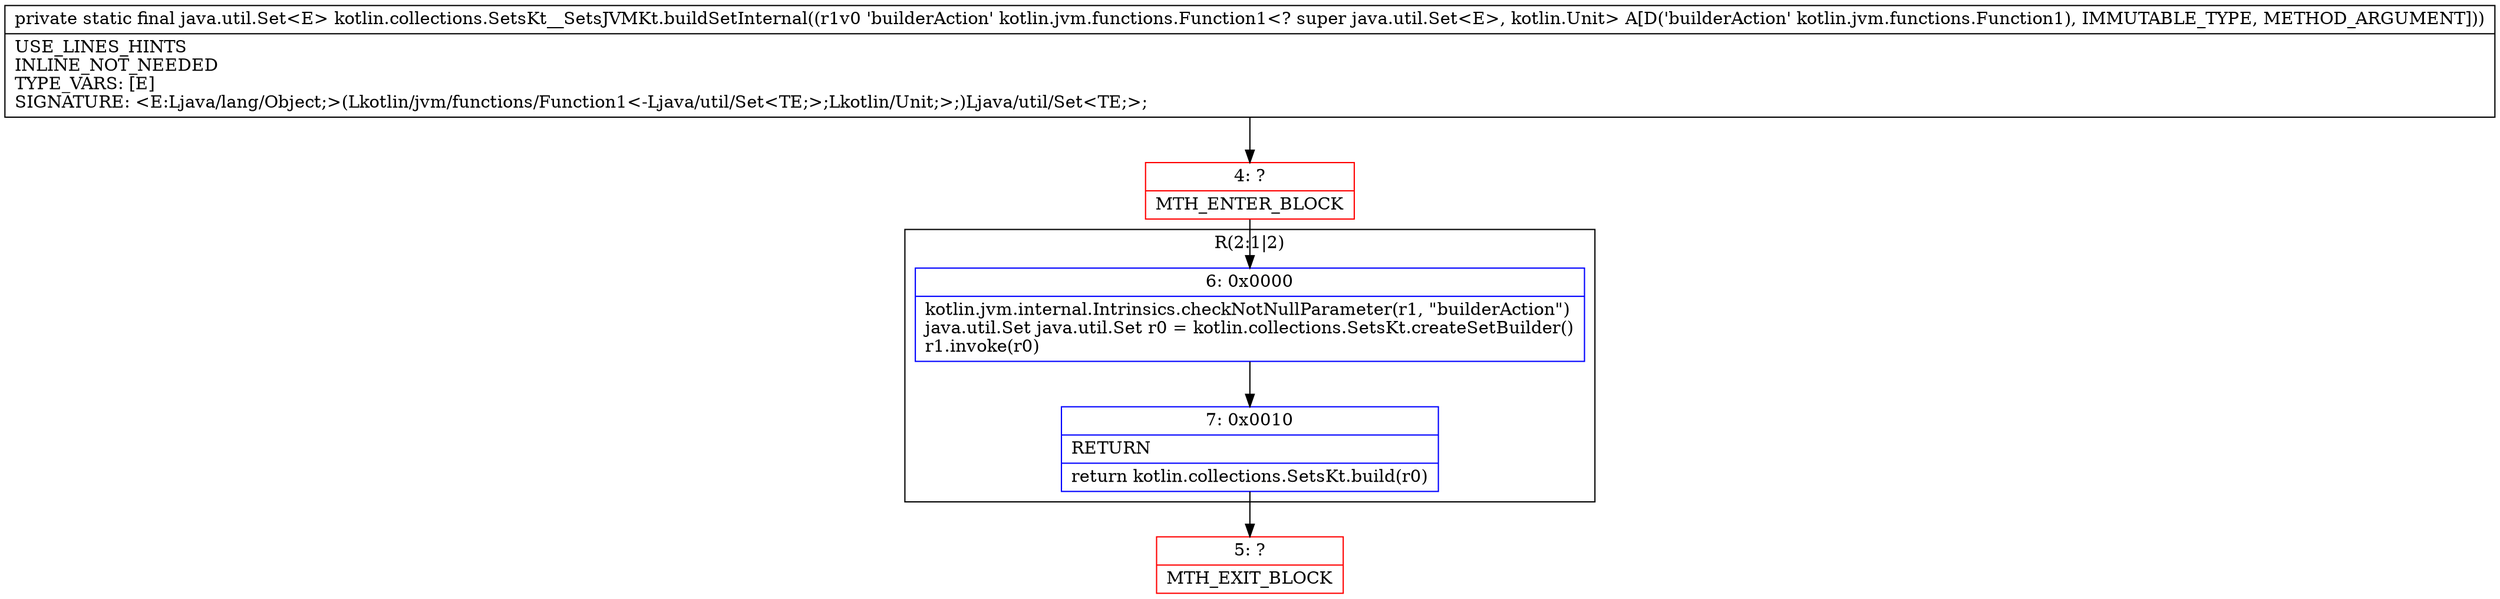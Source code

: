 digraph "CFG forkotlin.collections.SetsKt__SetsJVMKt.buildSetInternal(Lkotlin\/jvm\/functions\/Function1;)Ljava\/util\/Set;" {
subgraph cluster_Region_1905867475 {
label = "R(2:1|2)";
node [shape=record,color=blue];
Node_6 [shape=record,label="{6\:\ 0x0000|kotlin.jvm.internal.Intrinsics.checkNotNullParameter(r1, \"builderAction\")\ljava.util.Set java.util.Set r0 = kotlin.collections.SetsKt.createSetBuilder()\lr1.invoke(r0)\l}"];
Node_7 [shape=record,label="{7\:\ 0x0010|RETURN\l|return kotlin.collections.SetsKt.build(r0)\l}"];
}
Node_4 [shape=record,color=red,label="{4\:\ ?|MTH_ENTER_BLOCK\l}"];
Node_5 [shape=record,color=red,label="{5\:\ ?|MTH_EXIT_BLOCK\l}"];
MethodNode[shape=record,label="{private static final java.util.Set\<E\> kotlin.collections.SetsKt__SetsJVMKt.buildSetInternal((r1v0 'builderAction' kotlin.jvm.functions.Function1\<? super java.util.Set\<E\>, kotlin.Unit\> A[D('builderAction' kotlin.jvm.functions.Function1), IMMUTABLE_TYPE, METHOD_ARGUMENT]))  | USE_LINES_HINTS\lINLINE_NOT_NEEDED\lTYPE_VARS: [E]\lSIGNATURE: \<E:Ljava\/lang\/Object;\>(Lkotlin\/jvm\/functions\/Function1\<\-Ljava\/util\/Set\<TE;\>;Lkotlin\/Unit;\>;)Ljava\/util\/Set\<TE;\>;\l}"];
MethodNode -> Node_4;Node_6 -> Node_7;
Node_7 -> Node_5;
Node_4 -> Node_6;
}

